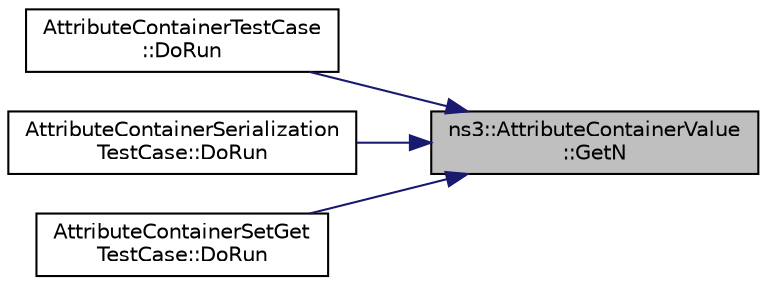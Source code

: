 digraph "ns3::AttributeContainerValue::GetN"
{
 // LATEX_PDF_SIZE
  edge [fontname="Helvetica",fontsize="10",labelfontname="Helvetica",labelfontsize="10"];
  node [fontname="Helvetica",fontsize="10",shape=record];
  rankdir="RL";
  Node1 [label="ns3::AttributeContainerValue\l::GetN",height=0.2,width=0.4,color="black", fillcolor="grey75", style="filled", fontcolor="black",tooltip="NS3-style Number of items."];
  Node1 -> Node2 [dir="back",color="midnightblue",fontsize="10",style="solid",fontname="Helvetica"];
  Node2 [label="AttributeContainerTestCase\l::DoRun",height=0.2,width=0.4,color="black", fillcolor="white", style="filled",URL="$class_attribute_container_test_case.html#ace990324ee08e56c9f33c5baaa8a0b0e",tooltip="Implementation to actually run this TestCase."];
  Node1 -> Node3 [dir="back",color="midnightblue",fontsize="10",style="solid",fontname="Helvetica"];
  Node3 [label="AttributeContainerSerialization\lTestCase::DoRun",height=0.2,width=0.4,color="black", fillcolor="white", style="filled",URL="$class_attribute_container_serialization_test_case.html#ab26b20e3382b64198514451ccccd76d9",tooltip="Implementation to actually run this TestCase."];
  Node1 -> Node4 [dir="back",color="midnightblue",fontsize="10",style="solid",fontname="Helvetica"];
  Node4 [label="AttributeContainerSetGet\lTestCase::DoRun",height=0.2,width=0.4,color="black", fillcolor="white", style="filled",URL="$class_attribute_container_set_get_test_case.html#a8df33bbe73ba10d85f0e26c28ad46ec4",tooltip="Implementation to actually run this TestCase."];
}
